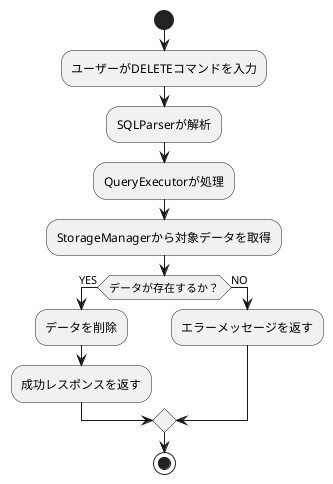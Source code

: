 @startuml
start
:ユーザーがDELETEコマンドを入力;
:SQLParserが解析;
:QueryExecutorが処理;
:StorageManagerから対象データを取得;
if (データが存在するか？) then (YES)
    :データを削除;
    :成功レスポンスを返す;
else (NO)
    :エラーメッセージを返す;
endif
stop
@enduml
